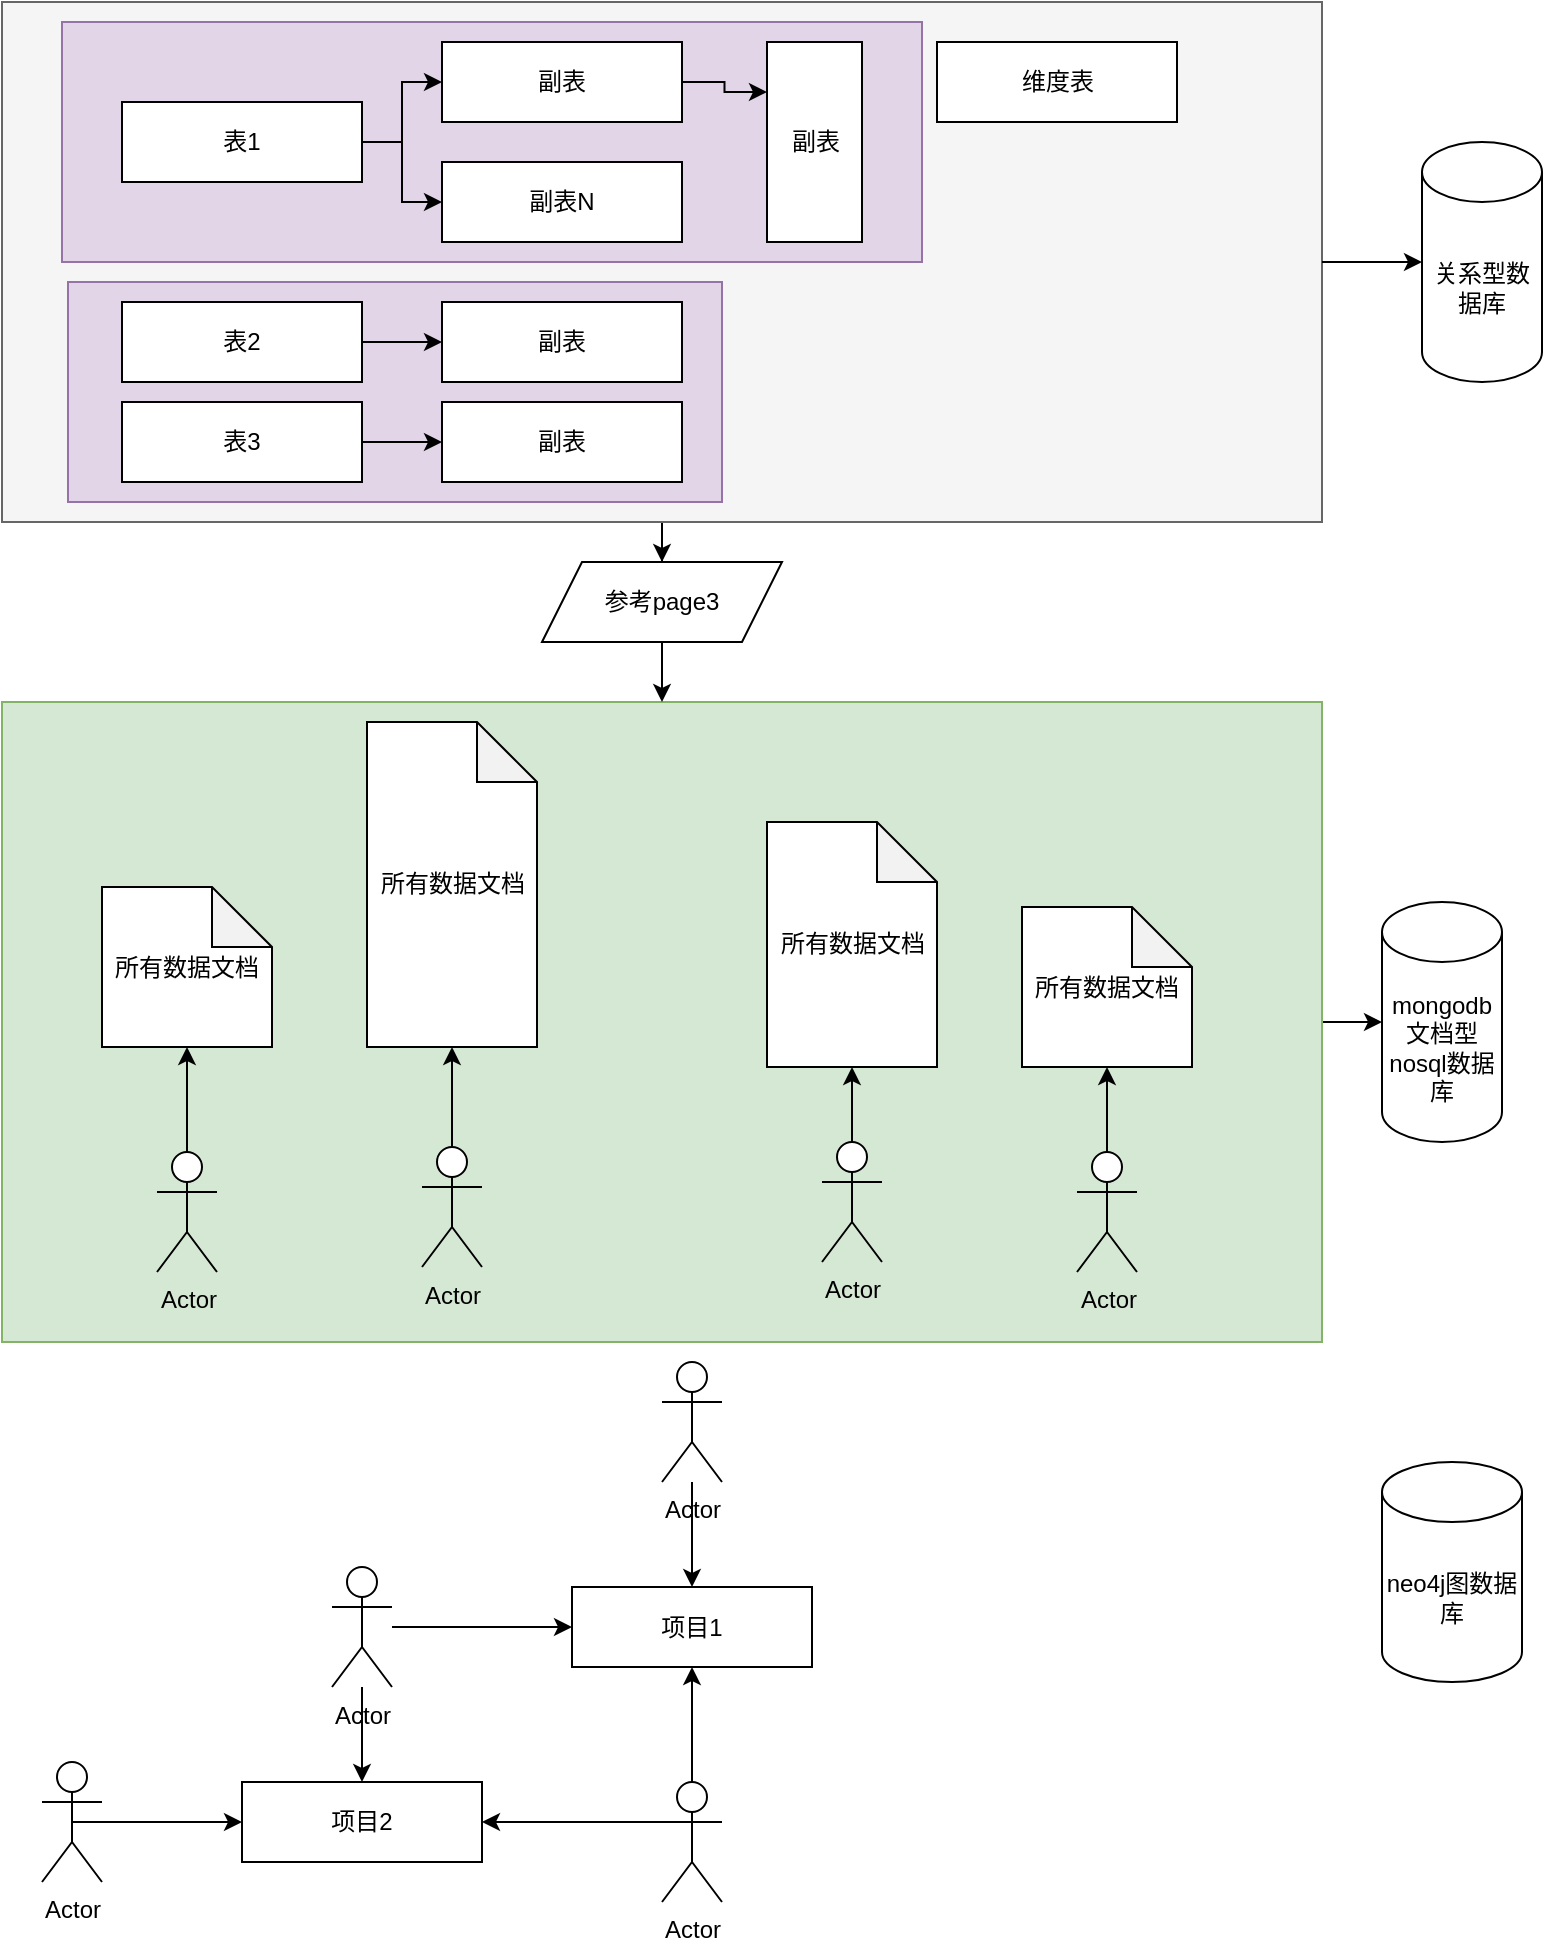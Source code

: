 <mxfile version="13.9.1" type="github" pages="6"><diagram id="NPU2vHB_9MgOInEG4pwj" name="Page-1"><mxGraphModel dx="1422" dy="794" grid="1" gridSize="10" guides="1" tooltips="1" connect="1" arrows="1" fold="1" page="1" pageScale="1" pageWidth="827" pageHeight="1169" math="0" shadow="0"><root><mxCell id="0"/><mxCell id="1" parent="0"/><mxCell id="Tf8j6212PkN7MsToNADK-2" style="edgeStyle=orthogonalEdgeStyle;rounded=0;orthogonalLoop=1;jettySize=auto;html=1;" parent="1" source="oPMnrP6W9b5oBgMDUf0t-1" target="Tf8j6212PkN7MsToNADK-1" edge="1"><mxGeometry relative="1" as="geometry"/></mxCell><mxCell id="oPMnrP6W9b5oBgMDUf0t-1" value="" style="rounded=0;whiteSpace=wrap;html=1;fillColor=#f5f5f5;strokeColor=#666666;fontColor=#333333;" parent="1" vertex="1"><mxGeometry x="40" y="30" width="660" height="260" as="geometry"/></mxCell><mxCell id="oPMnrP6W9b5oBgMDUf0t-20" value="" style="rounded=0;whiteSpace=wrap;html=1;fillColor=#e1d5e7;strokeColor=#9673a6;" parent="1" vertex="1"><mxGeometry x="70" y="40" width="430" height="120" as="geometry"/></mxCell><mxCell id="oPMnrP6W9b5oBgMDUf0t-19" value="" style="rounded=0;whiteSpace=wrap;html=1;fillColor=#e1d5e7;strokeColor=#9673a6;" parent="1" vertex="1"><mxGeometry x="73" y="170" width="327" height="110" as="geometry"/></mxCell><mxCell id="AKDfMl0KxNYboA_P04yT-27" style="edgeStyle=orthogonalEdgeStyle;rounded=0;orthogonalLoop=1;jettySize=auto;html=1;exitX=1;exitY=0.5;exitDx=0;exitDy=0;entryX=0;entryY=0.5;entryDx=0;entryDy=0;" parent="1" source="AKDfMl0KxNYboA_P04yT-25" edge="1"><mxGeometry relative="1" as="geometry"><mxPoint x="730" y="540" as="targetPoint"/></mxGeometry></mxCell><mxCell id="AKDfMl0KxNYboA_P04yT-25" value="" style="rounded=0;whiteSpace=wrap;html=1;fillColor=#d5e8d4;strokeColor=#82b366;" parent="1" vertex="1"><mxGeometry x="40" y="380" width="660" height="320" as="geometry"/></mxCell><mxCell id="AKDfMl0KxNYboA_P04yT-2" value="项目1" style="rounded=0;whiteSpace=wrap;html=1;" parent="1" vertex="1"><mxGeometry x="325" y="822.5" width="120" height="40" as="geometry"/></mxCell><mxCell id="AKDfMl0KxNYboA_P04yT-20" style="edgeStyle=orthogonalEdgeStyle;rounded=0;orthogonalLoop=1;jettySize=auto;html=1;exitX=0.5;exitY=0;exitDx=0;exitDy=0;exitPerimeter=0;entryX=0.5;entryY=1;entryDx=0;entryDy=0;entryPerimeter=0;" parent="1" source="AKDfMl0KxNYboA_P04yT-5" target="AKDfMl0KxNYboA_P04yT-19" edge="1"><mxGeometry relative="1" as="geometry"/></mxCell><mxCell id="AKDfMl0KxNYboA_P04yT-5" value="Actor" style="shape=umlActor;verticalLabelPosition=bottom;verticalAlign=top;html=1;outlineConnect=0;" parent="1" vertex="1"><mxGeometry x="250" y="602.5" width="30" height="60" as="geometry"/></mxCell><mxCell id="AKDfMl0KxNYboA_P04yT-22" style="edgeStyle=orthogonalEdgeStyle;rounded=0;orthogonalLoop=1;jettySize=auto;html=1;exitX=0.5;exitY=0;exitDx=0;exitDy=0;exitPerimeter=0;entryX=0.5;entryY=1;entryDx=0;entryDy=0;entryPerimeter=0;" parent="1" source="AKDfMl0KxNYboA_P04yT-6" target="AKDfMl0KxNYboA_P04yT-21" edge="1"><mxGeometry relative="1" as="geometry"/></mxCell><mxCell id="AKDfMl0KxNYboA_P04yT-6" value="Actor" style="shape=umlActor;verticalLabelPosition=bottom;verticalAlign=top;html=1;outlineConnect=0;" parent="1" vertex="1"><mxGeometry x="450" y="600" width="30" height="60" as="geometry"/></mxCell><mxCell id="AKDfMl0KxNYboA_P04yT-24" style="edgeStyle=orthogonalEdgeStyle;rounded=0;orthogonalLoop=1;jettySize=auto;html=1;exitX=0.5;exitY=0;exitDx=0;exitDy=0;exitPerimeter=0;entryX=0.5;entryY=1;entryDx=0;entryDy=0;entryPerimeter=0;" parent="1" source="AKDfMl0KxNYboA_P04yT-7" target="AKDfMl0KxNYboA_P04yT-23" edge="1"><mxGeometry relative="1" as="geometry"/></mxCell><mxCell id="AKDfMl0KxNYboA_P04yT-7" value="Actor" style="shape=umlActor;verticalLabelPosition=bottom;verticalAlign=top;html=1;outlineConnect=0;" parent="1" vertex="1"><mxGeometry x="577.5" y="605" width="30" height="60" as="geometry"/></mxCell><mxCell id="AKDfMl0KxNYboA_P04yT-18" style="edgeStyle=orthogonalEdgeStyle;rounded=0;orthogonalLoop=1;jettySize=auto;html=1;exitX=0.5;exitY=0;exitDx=0;exitDy=0;exitPerimeter=0;entryX=0.5;entryY=1;entryDx=0;entryDy=0;entryPerimeter=0;" parent="1" source="AKDfMl0KxNYboA_P04yT-14" target="AKDfMl0KxNYboA_P04yT-17" edge="1"><mxGeometry relative="1" as="geometry"/></mxCell><mxCell id="AKDfMl0KxNYboA_P04yT-14" value="Actor" style="shape=umlActor;verticalLabelPosition=bottom;verticalAlign=top;html=1;outlineConnect=0;" parent="1" vertex="1"><mxGeometry x="117.5" y="605" width="30" height="60" as="geometry"/></mxCell><mxCell id="AKDfMl0KxNYboA_P04yT-17" value="所有数据文档" style="shape=note;whiteSpace=wrap;html=1;backgroundOutline=1;darkOpacity=0.05;" parent="1" vertex="1"><mxGeometry x="90" y="472.5" width="85" height="80" as="geometry"/></mxCell><mxCell id="AKDfMl0KxNYboA_P04yT-19" value="所有数据文档" style="shape=note;whiteSpace=wrap;html=1;backgroundOutline=1;darkOpacity=0.05;" parent="1" vertex="1"><mxGeometry x="222.5" y="390" width="85" height="162.5" as="geometry"/></mxCell><mxCell id="AKDfMl0KxNYboA_P04yT-21" value="所有数据文档" style="shape=note;whiteSpace=wrap;html=1;backgroundOutline=1;darkOpacity=0.05;" parent="1" vertex="1"><mxGeometry x="422.5" y="440" width="85" height="122.5" as="geometry"/></mxCell><mxCell id="AKDfMl0KxNYboA_P04yT-23" value="所有数据文档" style="shape=note;whiteSpace=wrap;html=1;backgroundOutline=1;darkOpacity=0.05;" parent="1" vertex="1"><mxGeometry x="550" y="482.5" width="85" height="80" as="geometry"/></mxCell><mxCell id="AKDfMl0KxNYboA_P04yT-28" value="neo4j图数据库" style="shape=cylinder3;whiteSpace=wrap;html=1;boundedLbl=1;backgroundOutline=1;size=15;" parent="1" vertex="1"><mxGeometry x="730" y="760" width="70" height="110" as="geometry"/></mxCell><mxCell id="AKDfMl0KxNYboA_P04yT-29" value="&lt;span&gt;mongodb文档型nosql数据库&lt;/span&gt;" style="shape=cylinder3;whiteSpace=wrap;html=1;boundedLbl=1;backgroundOutline=1;size=15;" parent="1" vertex="1"><mxGeometry x="730" y="480" width="60" height="120" as="geometry"/></mxCell><mxCell id="AKDfMl0KxNYboA_P04yT-31" style="edgeStyle=orthogonalEdgeStyle;rounded=0;orthogonalLoop=1;jettySize=auto;html=1;" parent="1" source="AKDfMl0KxNYboA_P04yT-30" target="AKDfMl0KxNYboA_P04yT-2" edge="1"><mxGeometry relative="1" as="geometry"/></mxCell><mxCell id="AKDfMl0KxNYboA_P04yT-39" style="edgeStyle=orthogonalEdgeStyle;rounded=0;orthogonalLoop=1;jettySize=auto;html=1;" parent="1" source="AKDfMl0KxNYboA_P04yT-30" target="AKDfMl0KxNYboA_P04yT-35" edge="1"><mxGeometry relative="1" as="geometry"/></mxCell><mxCell id="AKDfMl0KxNYboA_P04yT-30" value="Actor" style="shape=umlActor;verticalLabelPosition=bottom;verticalAlign=top;html=1;outlineConnect=0;" parent="1" vertex="1"><mxGeometry x="205" y="812.5" width="30" height="60" as="geometry"/></mxCell><mxCell id="AKDfMl0KxNYboA_P04yT-34" style="edgeStyle=orthogonalEdgeStyle;rounded=0;orthogonalLoop=1;jettySize=auto;html=1;exitX=0.5;exitY=0;exitDx=0;exitDy=0;exitPerimeter=0;entryX=0.5;entryY=1;entryDx=0;entryDy=0;" parent="1" source="AKDfMl0KxNYboA_P04yT-33" target="AKDfMl0KxNYboA_P04yT-2" edge="1"><mxGeometry relative="1" as="geometry"/></mxCell><mxCell id="AKDfMl0KxNYboA_P04yT-36" style="edgeStyle=orthogonalEdgeStyle;rounded=0;orthogonalLoop=1;jettySize=auto;html=1;exitX=0;exitY=0.333;exitDx=0;exitDy=0;exitPerimeter=0;entryX=1;entryY=0.5;entryDx=0;entryDy=0;" parent="1" source="AKDfMl0KxNYboA_P04yT-33" target="AKDfMl0KxNYboA_P04yT-35" edge="1"><mxGeometry relative="1" as="geometry"/></mxCell><mxCell id="AKDfMl0KxNYboA_P04yT-33" value="Actor" style="shape=umlActor;verticalLabelPosition=bottom;verticalAlign=top;html=1;outlineConnect=0;" parent="1" vertex="1"><mxGeometry x="370" y="920" width="30" height="60" as="geometry"/></mxCell><mxCell id="AKDfMl0KxNYboA_P04yT-35" value="项目2" style="rounded=0;whiteSpace=wrap;html=1;" parent="1" vertex="1"><mxGeometry x="160" y="920" width="120" height="40" as="geometry"/></mxCell><mxCell id="AKDfMl0KxNYboA_P04yT-38" style="edgeStyle=orthogonalEdgeStyle;rounded=0;orthogonalLoop=1;jettySize=auto;html=1;exitX=0.5;exitY=0.5;exitDx=0;exitDy=0;exitPerimeter=0;" parent="1" source="AKDfMl0KxNYboA_P04yT-37" target="AKDfMl0KxNYboA_P04yT-35" edge="1"><mxGeometry relative="1" as="geometry"/></mxCell><mxCell id="AKDfMl0KxNYboA_P04yT-37" value="Actor" style="shape=umlActor;verticalLabelPosition=bottom;verticalAlign=top;html=1;outlineConnect=0;" parent="1" vertex="1"><mxGeometry x="60" y="910" width="30" height="60" as="geometry"/></mxCell><mxCell id="AKDfMl0KxNYboA_P04yT-42" style="edgeStyle=orthogonalEdgeStyle;rounded=0;orthogonalLoop=1;jettySize=auto;html=1;" parent="1" source="AKDfMl0KxNYboA_P04yT-41" target="AKDfMl0KxNYboA_P04yT-2" edge="1"><mxGeometry relative="1" as="geometry"/></mxCell><mxCell id="AKDfMl0KxNYboA_P04yT-41" value="Actor" style="shape=umlActor;verticalLabelPosition=bottom;verticalAlign=top;html=1;outlineConnect=0;" parent="1" vertex="1"><mxGeometry x="370" y="710" width="30" height="60" as="geometry"/></mxCell><mxCell id="oPMnrP6W9b5oBgMDUf0t-16" style="edgeStyle=orthogonalEdgeStyle;rounded=0;orthogonalLoop=1;jettySize=auto;html=1;exitX=1;exitY=0.5;exitDx=0;exitDy=0;" parent="1" source="oPMnrP6W9b5oBgMDUf0t-1" target="oPMnrP6W9b5oBgMDUf0t-15" edge="1"><mxGeometry relative="1" as="geometry"/></mxCell><mxCell id="oPMnrP6W9b5oBgMDUf0t-5" style="edgeStyle=orthogonalEdgeStyle;rounded=0;orthogonalLoop=1;jettySize=auto;html=1;exitX=1;exitY=0.5;exitDx=0;exitDy=0;" parent="1" source="oPMnrP6W9b5oBgMDUf0t-2" target="oPMnrP6W9b5oBgMDUf0t-3" edge="1"><mxGeometry relative="1" as="geometry"/></mxCell><mxCell id="oPMnrP6W9b5oBgMDUf0t-6" style="edgeStyle=orthogonalEdgeStyle;rounded=0;orthogonalLoop=1;jettySize=auto;html=1;exitX=1;exitY=0.5;exitDx=0;exitDy=0;" parent="1" source="oPMnrP6W9b5oBgMDUf0t-2" target="oPMnrP6W9b5oBgMDUf0t-4" edge="1"><mxGeometry relative="1" as="geometry"/></mxCell><mxCell id="oPMnrP6W9b5oBgMDUf0t-2" value="表1" style="rounded=0;whiteSpace=wrap;html=1;" parent="1" vertex="1"><mxGeometry x="100" y="80" width="120" height="40" as="geometry"/></mxCell><mxCell id="oPMnrP6W9b5oBgMDUf0t-13" style="edgeStyle=orthogonalEdgeStyle;rounded=0;orthogonalLoop=1;jettySize=auto;html=1;exitX=1;exitY=0.5;exitDx=0;exitDy=0;entryX=0;entryY=0.25;entryDx=0;entryDy=0;" parent="1" source="oPMnrP6W9b5oBgMDUf0t-3" target="oPMnrP6W9b5oBgMDUf0t-12" edge="1"><mxGeometry relative="1" as="geometry"/></mxCell><mxCell id="oPMnrP6W9b5oBgMDUf0t-3" value="副表" style="rounded=0;whiteSpace=wrap;html=1;" parent="1" vertex="1"><mxGeometry x="260" y="50" width="120" height="40" as="geometry"/></mxCell><mxCell id="oPMnrP6W9b5oBgMDUf0t-4" value="副表N" style="rounded=0;whiteSpace=wrap;html=1;" parent="1" vertex="1"><mxGeometry x="260" y="110" width="120" height="40" as="geometry"/></mxCell><mxCell id="oPMnrP6W9b5oBgMDUf0t-7" style="edgeStyle=orthogonalEdgeStyle;rounded=0;orthogonalLoop=1;jettySize=auto;html=1;exitX=1;exitY=0.5;exitDx=0;exitDy=0;" parent="1" source="oPMnrP6W9b5oBgMDUf0t-9" target="oPMnrP6W9b5oBgMDUf0t-10" edge="1"><mxGeometry relative="1" as="geometry"/></mxCell><mxCell id="oPMnrP6W9b5oBgMDUf0t-9" value="表2" style="rounded=0;whiteSpace=wrap;html=1;" parent="1" vertex="1"><mxGeometry x="100" y="180" width="120" height="40" as="geometry"/></mxCell><mxCell id="oPMnrP6W9b5oBgMDUf0t-10" value="副表" style="rounded=0;whiteSpace=wrap;html=1;" parent="1" vertex="1"><mxGeometry x="260" y="180" width="120" height="40" as="geometry"/></mxCell><mxCell id="oPMnrP6W9b5oBgMDUf0t-11" value="副表" style="rounded=0;whiteSpace=wrap;html=1;" parent="1" vertex="1"><mxGeometry x="260" y="230" width="120" height="40" as="geometry"/></mxCell><mxCell id="oPMnrP6W9b5oBgMDUf0t-12" value="副表" style="rounded=0;whiteSpace=wrap;html=1;" parent="1" vertex="1"><mxGeometry x="422.5" y="50" width="47.5" height="100" as="geometry"/></mxCell><mxCell id="oPMnrP6W9b5oBgMDUf0t-14" value="维度表" style="rounded=0;whiteSpace=wrap;html=1;" parent="1" vertex="1"><mxGeometry x="507.5" y="50" width="120" height="40" as="geometry"/></mxCell><mxCell id="oPMnrP6W9b5oBgMDUf0t-15" value="&lt;span&gt;关系型数据库&lt;/span&gt;" style="shape=cylinder3;whiteSpace=wrap;html=1;boundedLbl=1;backgroundOutline=1;size=15;" parent="1" vertex="1"><mxGeometry x="750" y="100" width="60" height="120" as="geometry"/></mxCell><mxCell id="oPMnrP6W9b5oBgMDUf0t-18" style="edgeStyle=orthogonalEdgeStyle;rounded=0;orthogonalLoop=1;jettySize=auto;html=1;exitX=1;exitY=0.5;exitDx=0;exitDy=0;" parent="1" source="oPMnrP6W9b5oBgMDUf0t-17" target="oPMnrP6W9b5oBgMDUf0t-11" edge="1"><mxGeometry relative="1" as="geometry"/></mxCell><mxCell id="oPMnrP6W9b5oBgMDUf0t-17" value="表3" style="rounded=0;whiteSpace=wrap;html=1;" parent="1" vertex="1"><mxGeometry x="100" y="230" width="120" height="40" as="geometry"/></mxCell><mxCell id="Tf8j6212PkN7MsToNADK-3" style="edgeStyle=orthogonalEdgeStyle;rounded=0;orthogonalLoop=1;jettySize=auto;html=1;entryX=0.5;entryY=0;entryDx=0;entryDy=0;" parent="1" source="Tf8j6212PkN7MsToNADK-1" target="AKDfMl0KxNYboA_P04yT-25" edge="1"><mxGeometry relative="1" as="geometry"/></mxCell><mxCell id="Tf8j6212PkN7MsToNADK-1" value="参考page3" style="shape=parallelogram;perimeter=parallelogramPerimeter;whiteSpace=wrap;html=1;fixedSize=1;" parent="1" vertex="1"><mxGeometry x="310" y="310" width="120" height="40" as="geometry"/></mxCell></root></mxGraphModel></diagram><diagram id="3JqxGcT2bP3A6DceB_m4" name="Page-2"><mxGraphModel dx="590" dy="784" grid="1" gridSize="10" guides="1" tooltips="1" connect="1" arrows="1" fold="1" page="1" pageScale="1" pageWidth="827" pageHeight="1169" math="0" shadow="0"><root><mxCell id="sEm9p-R6kC2id6EUF4ul-0"/><mxCell id="sEm9p-R6kC2id6EUF4ul-1" parent="sEm9p-R6kC2id6EUF4ul-0"/><mxCell id="sEm9p-R6kC2id6EUF4ul-11" value="" style="shape=note;whiteSpace=wrap;html=1;backgroundOutline=1;darkOpacity=0.05;" parent="sEm9p-R6kC2id6EUF4ul-1" vertex="1"><mxGeometry x="290" y="80" width="420" height="140" as="geometry"/></mxCell><mxCell id="sEm9p-R6kC2id6EUF4ul-5" style="edgeStyle=orthogonalEdgeStyle;rounded=0;orthogonalLoop=1;jettySize=auto;html=1;" parent="sEm9p-R6kC2id6EUF4ul-1" source="sEm9p-R6kC2id6EUF4ul-2" target="sEm9p-R6kC2id6EUF4ul-4" edge="1"><mxGeometry relative="1" as="geometry"/></mxCell><mxCell id="sEm9p-R6kC2id6EUF4ul-6" style="edgeStyle=orthogonalEdgeStyle;rounded=0;orthogonalLoop=1;jettySize=auto;html=1;exitX=0.5;exitY=0.5;exitDx=0;exitDy=0;exitPerimeter=0;" parent="sEm9p-R6kC2id6EUF4ul-1" source="sEm9p-R6kC2id6EUF4ul-2" target="sEm9p-R6kC2id6EUF4ul-3" edge="1"><mxGeometry relative="1" as="geometry"/></mxCell><mxCell id="sEm9p-R6kC2id6EUF4ul-2" value="Actor" style="shape=umlActor;verticalLabelPosition=bottom;verticalAlign=top;html=1;outlineConnect=0;" parent="sEm9p-R6kC2id6EUF4ul-1" vertex="1"><mxGeometry x="210" y="110" width="30" height="60" as="geometry"/></mxCell><mxCell id="sEm9p-R6kC2id6EUF4ul-8" style="edgeStyle=orthogonalEdgeStyle;rounded=0;orthogonalLoop=1;jettySize=auto;html=1;exitX=1;exitY=0.5;exitDx=0;exitDy=0;" parent="sEm9p-R6kC2id6EUF4ul-1" source="sEm9p-R6kC2id6EUF4ul-3" target="sEm9p-R6kC2id6EUF4ul-7" edge="1"><mxGeometry relative="1" as="geometry"/></mxCell><mxCell id="sEm9p-R6kC2id6EUF4ul-3" value="表信息：parent:-1" style="rounded=0;whiteSpace=wrap;html=1;" parent="sEm9p-R6kC2id6EUF4ul-1" vertex="1"><mxGeometry x="314" y="110" width="76" height="60" as="geometry"/></mxCell><mxCell id="sEm9p-R6kC2id6EUF4ul-4" value="身份属性" style="ellipse;whiteSpace=wrap;html=1;" parent="sEm9p-R6kC2id6EUF4ul-1" vertex="1"><mxGeometry x="50" y="110" width="90" height="60" as="geometry"/></mxCell><mxCell id="sEm9p-R6kC2id6EUF4ul-10" style="edgeStyle=orthogonalEdgeStyle;rounded=0;orthogonalLoop=1;jettySize=auto;html=1;entryX=0;entryY=0.5;entryDx=0;entryDy=0;" parent="sEm9p-R6kC2id6EUF4ul-1" source="sEm9p-R6kC2id6EUF4ul-7" target="sEm9p-R6kC2id6EUF4ul-9" edge="1"><mxGeometry relative="1" as="geometry"/></mxCell><mxCell id="sEm9p-R6kC2id6EUF4ul-13" style="edgeStyle=orthogonalEdgeStyle;rounded=0;orthogonalLoop=1;jettySize=auto;html=1;exitX=1;exitY=0.5;exitDx=0;exitDy=0;entryX=0;entryY=0.5;entryDx=0;entryDy=0;" parent="sEm9p-R6kC2id6EUF4ul-1" source="sEm9p-R6kC2id6EUF4ul-7" target="sEm9p-R6kC2id6EUF4ul-12" edge="1"><mxGeometry relative="1" as="geometry"/></mxCell><mxCell id="sEm9p-R6kC2id6EUF4ul-7" value="记录" style="rounded=0;whiteSpace=wrap;html=1;" parent="sEm9p-R6kC2id6EUF4ul-1" vertex="1"><mxGeometry x="450" y="110" width="70" height="60" as="geometry"/></mxCell><mxCell id="sEm9p-R6kC2id6EUF4ul-9" value="字段" style="rounded=0;whiteSpace=wrap;html=1;" parent="sEm9p-R6kC2id6EUF4ul-1" vertex="1"><mxGeometry x="570" y="160" width="80" height="40" as="geometry"/></mxCell><mxCell id="sEm9p-R6kC2id6EUF4ul-12" value="数目:[]" style="rounded=0;whiteSpace=wrap;html=1;" parent="sEm9p-R6kC2id6EUF4ul-1" vertex="1"><mxGeometry x="570" y="90" width="80" height="40" as="geometry"/></mxCell><mxCell id="sEm9p-R6kC2id6EUF4ul-14" style="edgeStyle=orthogonalEdgeStyle;rounded=0;orthogonalLoop=1;jettySize=auto;html=1;exitX=0.5;exitY=1;exitDx=0;exitDy=0;entryX=1;entryY=0.75;entryDx=0;entryDy=0;" parent="sEm9p-R6kC2id6EUF4ul-1" source="sEm9p-R6kC2id6EUF4ul-3" target="sEm9p-R6kC2id6EUF4ul-3" edge="1"><mxGeometry relative="1" as="geometry"/></mxCell><mxCell id="sEm9p-R6kC2id6EUF4ul-15" value="子表" style="edgeLabel;html=1;align=center;verticalAlign=middle;resizable=0;points=[];" parent="sEm9p-R6kC2id6EUF4ul-14" vertex="1" connectable="0"><mxGeometry x="-0.007" relative="1" as="geometry"><mxPoint as="offset"/></mxGeometry></mxCell><mxCell id="UF5t-3diVExdKPFhKRU6-0" value="主表1" style="rounded=0;whiteSpace=wrap;html=1;" parent="sEm9p-R6kC2id6EUF4ul-1" vertex="1"><mxGeometry x="110" y="300" width="120" height="40" as="geometry"/></mxCell><mxCell id="UF5t-3diVExdKPFhKRU6-1" value="主表1" style="rounded=0;whiteSpace=wrap;html=1;" parent="sEm9p-R6kC2id6EUF4ul-1" vertex="1"><mxGeometry x="292" y="300" width="120" height="40" as="geometry"/></mxCell></root></mxGraphModel></diagram><diagram id="oYlYeE7jwGaoyuvaMEev" name="Page-4"><mxGraphModel dx="590" dy="784" grid="1" gridSize="10" guides="1" tooltips="1" connect="1" arrows="1" fold="1" page="1" pageScale="1" pageWidth="827" pageHeight="1169" math="0" shadow="0"><root><mxCell id="HiyEah95GNFgz9mAECQU-0"/><mxCell id="HiyEah95GNFgz9mAECQU-1" parent="HiyEah95GNFgz9mAECQU-0"/><mxCell id="HiyEah95GNFgz9mAECQU-2" style="edgeStyle=orthogonalEdgeStyle;rounded=0;orthogonalLoop=1;jettySize=auto;html=1;exitX=1;exitY=0.5;exitDx=0;exitDy=0;" parent="HiyEah95GNFgz9mAECQU-1" source="HiyEah95GNFgz9mAECQU-4" target="HiyEah95GNFgz9mAECQU-6" edge="1"><mxGeometry relative="1" as="geometry"/></mxCell><mxCell id="HiyEah95GNFgz9mAECQU-3" style="edgeStyle=orthogonalEdgeStyle;rounded=0;orthogonalLoop=1;jettySize=auto;html=1;exitX=1;exitY=0.5;exitDx=0;exitDy=0;" parent="HiyEah95GNFgz9mAECQU-1" source="HiyEah95GNFgz9mAECQU-4" target="HiyEah95GNFgz9mAECQU-7" edge="1"><mxGeometry relative="1" as="geometry"/></mxCell><mxCell id="HiyEah95GNFgz9mAECQU-4" value="表1" style="rounded=0;whiteSpace=wrap;html=1;" parent="HiyEah95GNFgz9mAECQU-1" vertex="1"><mxGeometry x="100" y="80" width="120" height="40" as="geometry"/></mxCell><mxCell id="HiyEah95GNFgz9mAECQU-5" style="edgeStyle=orthogonalEdgeStyle;rounded=0;orthogonalLoop=1;jettySize=auto;html=1;exitX=1;exitY=0.5;exitDx=0;exitDy=0;entryX=0;entryY=0.5;entryDx=0;entryDy=0;" parent="HiyEah95GNFgz9mAECQU-1" source="HiyEah95GNFgz9mAECQU-6" target="HiyEah95GNFgz9mAECQU-8" edge="1"><mxGeometry relative="1" as="geometry"/></mxCell><mxCell id="HiyEah95GNFgz9mAECQU-6" value="副表" style="rounded=0;whiteSpace=wrap;html=1;" parent="HiyEah95GNFgz9mAECQU-1" vertex="1"><mxGeometry x="260" y="50" width="120" height="40" as="geometry"/></mxCell><mxCell id="HiyEah95GNFgz9mAECQU-7" value="副表N" style="rounded=0;whiteSpace=wrap;html=1;" parent="HiyEah95GNFgz9mAECQU-1" vertex="1"><mxGeometry x="260" y="110" width="120" height="40" as="geometry"/></mxCell><mxCell id="HiyEah95GNFgz9mAECQU-8" value="副表" style="rounded=0;whiteSpace=wrap;html=1;" parent="HiyEah95GNFgz9mAECQU-1" vertex="1"><mxGeometry x="422.5" y="50" width="87.5" height="40" as="geometry"/></mxCell></root></mxGraphModel></diagram><diagram id="MbI7gViSZvKQsGCnVWP0" name="Page-3"><mxGraphModel dx="590" dy="784" grid="1" gridSize="10" guides="1" tooltips="1" connect="1" arrows="1" fold="1" page="1" pageScale="1" pageWidth="827" pageHeight="1169" math="0" shadow="0"><root><mxCell id="EIcGK4AL5zNrbdCAfnkp-0"/><mxCell id="EIcGK4AL5zNrbdCAfnkp-1" parent="EIcGK4AL5zNrbdCAfnkp-0"/><mxCell id="EIcGK4AL5zNrbdCAfnkp-2" value="Actor" style="shape=umlActor;verticalLabelPosition=bottom;verticalAlign=top;html=1;outlineConnect=0;" parent="EIcGK4AL5zNrbdCAfnkp-1" vertex="1"><mxGeometry x="240" y="450" width="30" height="60" as="geometry"/></mxCell><mxCell id="EIcGK4AL5zNrbdCAfnkp-3" value="Actor" style="shape=umlActor;verticalLabelPosition=bottom;verticalAlign=top;html=1;outlineConnect=0;" parent="EIcGK4AL5zNrbdCAfnkp-1" vertex="1"><mxGeometry x="330" y="450" width="30" height="60" as="geometry"/></mxCell><mxCell id="EIcGK4AL5zNrbdCAfnkp-4" value="" style="rounded=0;whiteSpace=wrap;html=1;" parent="EIcGK4AL5zNrbdCAfnkp-1" vertex="1"><mxGeometry x="120" y="40" width="600" height="210" as="geometry"/></mxCell><mxCell id="EIcGK4AL5zNrbdCAfnkp-5" value="指标1" style="rounded=0;whiteSpace=wrap;html=1;" parent="EIcGK4AL5zNrbdCAfnkp-1" vertex="1"><mxGeometry x="190" y="115" width="80" height="35" as="geometry"/></mxCell></root></mxGraphModel></diagram><diagram id="a9xWCEwnpVEeIXBJkN2v" name="Page-5"><mxGraphModel dx="1185" dy="662" grid="1" gridSize="10" guides="1" tooltips="1" connect="1" arrows="1" fold="1" page="1" pageScale="1" pageWidth="827" pageHeight="1169" math="0" shadow="0"><root><mxCell id="_sOQdATYZZMaT-qopSS8-0"/><mxCell id="_sOQdATYZZMaT-qopSS8-1" parent="_sOQdATYZZMaT-qopSS8-0"/><mxCell id="RmF8rrvMvzuQaB33yWGe-4" value="" style="rounded=0;whiteSpace=wrap;html=1;fillColor=#ffe6cc;strokeColor=#d79b00;" vertex="1" parent="_sOQdATYZZMaT-qopSS8-1"><mxGeometry x="990" y="770" width="530" height="300" as="geometry"/></mxCell><mxCell id="VveefS2Lsn5nwEsutOwT-69" value="" style="rounded=0;whiteSpace=wrap;html=1;fillColor=#b0e3e6;strokeColor=#0e8088;" vertex="1" parent="_sOQdATYZZMaT-qopSS8-1"><mxGeometry x="40" y="770" width="940" height="320" as="geometry"/></mxCell><mxCell id="VveefS2Lsn5nwEsutOwT-68" value="" style="rounded=0;whiteSpace=wrap;html=1;fillColor=#d5e8d4;strokeColor=#82b366;" vertex="1" parent="_sOQdATYZZMaT-qopSS8-1"><mxGeometry x="50" y="95" width="480" height="635" as="geometry"/></mxCell><mxCell id="VveefS2Lsn5nwEsutOwT-67" value="" style="rounded=0;whiteSpace=wrap;html=1;fillColor=#e1d5e7;strokeColor=#9673a6;" vertex="1" parent="_sOQdATYZZMaT-qopSS8-1"><mxGeometry x="540" y="95" width="980" height="640" as="geometry"/></mxCell><mxCell id="VveefS2Lsn5nwEsutOwT-2" style="edgeStyle=orthogonalEdgeStyle;rounded=0;orthogonalLoop=1;jettySize=auto;html=1;exitX=1;exitY=0.5;exitDx=0;exitDy=0;entryX=0;entryY=0.5;entryDx=0;entryDy=0;" edge="1" parent="_sOQdATYZZMaT-qopSS8-1" source="VveefS2Lsn5nwEsutOwT-0" target="VveefS2Lsn5nwEsutOwT-1"><mxGeometry relative="1" as="geometry"/></mxCell><mxCell id="VveefS2Lsn5nwEsutOwT-0" value="1台：gateway网关&lt;br&gt;172.16.10.240&lt;br&gt;cpu:8&amp;nbsp;&lt;span&gt;内存&lt;/span&gt;&lt;span lang=&quot;EN-US&quot;&gt;8G&amp;nbsp; &lt;/span&gt;&lt;span&gt;磁盘：&lt;/span&gt;&lt;span lang=&quot;EN-US&quot;&gt;0.1T&lt;/span&gt;" style="rounded=0;whiteSpace=wrap;html=1;" vertex="1" parent="_sOQdATYZZMaT-qopSS8-1"><mxGeometry x="80" y="290" width="150" height="70" as="geometry"/></mxCell><mxCell id="VveefS2Lsn5nwEsutOwT-64" style="edgeStyle=orthogonalEdgeStyle;rounded=0;orthogonalLoop=1;jettySize=auto;html=1;exitX=1;exitY=0.5;exitDx=0;exitDy=0;" edge="1" parent="_sOQdATYZZMaT-qopSS8-1" source="VveefS2Lsn5nwEsutOwT-1" target="VveefS2Lsn5nwEsutOwT-63"><mxGeometry relative="1" as="geometry"/></mxCell><mxCell id="VveefS2Lsn5nwEsutOwT-1" value="&amp;nbsp;科研平台&lt;br&gt;172.16.10.197&lt;br&gt;&lt;span&gt;&lt;br&gt;Cpu&lt;/span&gt;&lt;span lang=&quot;EN-US&quot;&gt;:8&amp;nbsp;&lt;/span&gt;内存&lt;span lang=&quot;EN-US&quot;&gt;:32G&lt;span&gt;磁盘：&lt;/span&gt;&lt;span lang=&quot;EN-US&quot;&gt;0.1t&lt;/span&gt;&lt;br&gt;&lt;/span&gt;" style="rounded=0;whiteSpace=wrap;html=1;" vertex="1" parent="_sOQdATYZZMaT-qopSS8-1"><mxGeometry x="290" y="290" width="150" height="70" as="geometry"/></mxCell><mxCell id="VveefS2Lsn5nwEsutOwT-54" style="edgeStyle=orthogonalEdgeStyle;rounded=0;orthogonalLoop=1;jettySize=auto;html=1;exitX=0.5;exitY=1;exitDx=0;exitDy=0;" edge="1" parent="_sOQdATYZZMaT-qopSS8-1" source="VveefS2Lsn5nwEsutOwT-3" target="VveefS2Lsn5nwEsutOwT-50"><mxGeometry relative="1" as="geometry"/></mxCell><mxCell id="VveefS2Lsn5nwEsutOwT-3" value="&lt;p class=&quot;MsoNormal&quot; align=&quot;center&quot;&gt;&lt;/p&gt;dataX-win2012&lt;br&gt;172.16.10.215&lt;br&gt;cpu :8&lt;span style=&quot;font-size: 10.5pt&quot;&gt;内存&lt;/span&gt;&lt;span lang=&quot;EN-US&quot; style=&quot;font-size: 10.5pt ; font-family: &amp;#34;calibri&amp;#34; , &amp;#34;sans-serif&amp;#34;&quot;&gt;:16G&amp;nbsp;&lt;/span&gt;&lt;span style=&quot;font-size: 10.5pt&quot;&gt;磁盘&lt;/span&gt;&lt;span lang=&quot;EN-US&quot; style=&quot;font-size: 10.5pt ; font-family: &amp;#34;calibri&amp;#34; , &amp;#34;sans-serif&amp;#34;&quot;&gt;:0.2T&lt;/span&gt;" style="rounded=0;whiteSpace=wrap;html=1;" vertex="1" parent="_sOQdATYZZMaT-qopSS8-1"><mxGeometry x="610" y="160" width="160" height="70" as="geometry"/></mxCell><mxCell id="VveefS2Lsn5nwEsutOwT-4" value="" style="rounded=0;whiteSpace=wrap;html=1;" vertex="1" parent="_sOQdATYZZMaT-qopSS8-1"><mxGeometry x="170" y="780" width="170" height="150" as="geometry"/></mxCell><mxCell id="VveefS2Lsn5nwEsutOwT-7" value="&lt;span&gt;R2:172.16.10.212&lt;/span&gt;" style="rounded=0;whiteSpace=wrap;html=1;" vertex="1" parent="_sOQdATYZZMaT-qopSS8-1"><mxGeometry x="680" y="500" width="110" height="30" as="geometry"/></mxCell><mxCell id="VveefS2Lsn5nwEsutOwT-8" value="&lt;span&gt;R4:172.16.10.214&lt;/span&gt;" style="rounded=0;whiteSpace=wrap;html=1;" vertex="1" parent="_sOQdATYZZMaT-qopSS8-1"><mxGeometry x="680" y="550" width="110" height="30" as="geometry"/></mxCell><mxCell id="VveefS2Lsn5nwEsutOwT-9" value="4台：疫情网站R实时计算*4&lt;br&gt;&lt;span&gt;Centos&lt;/span&gt;&lt;span&gt;&amp;nbsp;&amp;nbsp;&lt;/span&gt;&lt;span&gt;cpu:8&amp;nbsp;&lt;/span&gt;&lt;span&gt;内存&lt;/span&gt;&lt;span lang=&quot;EN-US&quot;&gt;:32G&amp;nbsp;&lt;/span&gt;&lt;span&gt;磁盘&lt;/span&gt;&lt;span lang=&quot;EN-US&quot;&gt;:0.1t&lt;br&gt;&lt;/span&gt;&lt;span&gt;共计：32核128G 0.4T&lt;br&gt;&lt;/span&gt;" style="rounded=0;whiteSpace=wrap;html=1;fillColor=#fff2cc;strokeColor=#d6b656;" vertex="1" parent="_sOQdATYZZMaT-qopSS8-1"><mxGeometry x="180" y="790" width="150" height="60" as="geometry"/></mxCell><mxCell id="VveefS2Lsn5nwEsutOwT-10" value="" style="rounded=0;whiteSpace=wrap;html=1;fillColor=#f8cecc;strokeColor=#b85450;" vertex="1" parent="_sOQdATYZZMaT-qopSS8-1"><mxGeometry x="575" y="390" width="230" height="280" as="geometry"/></mxCell><mxCell id="VveefS2Lsn5nwEsutOwT-11" value="Master: 16核 7T *2&lt;br&gt;172.16.10.101-102" style="rounded=0;whiteSpace=wrap;html=1;" vertex="1" parent="_sOQdATYZZMaT-qopSS8-1"><mxGeometry x="585" y="490" width="200" height="40" as="geometry"/></mxCell><mxCell id="VveefS2Lsn5nwEsutOwT-15" value="Seg ：&amp;nbsp; 2T&amp;nbsp; 16核心&lt;br&gt;172.16.10.103&lt;br&gt;172.16.10.104&lt;br&gt;172.16.10.105" style="rounded=0;whiteSpace=wrap;html=1;" vertex="1" parent="_sOQdATYZZMaT-qopSS8-1"><mxGeometry x="585" y="540" width="200" height="70" as="geometry"/></mxCell><mxCell id="VveefS2Lsn5nwEsutOwT-19" value="R1:172.16.10.210&lt;br&gt;R2:172.16.10.211&lt;br&gt;R3:172.16.10.212&lt;br&gt;R4:172.16.10.214" style="rounded=0;whiteSpace=wrap;html=1;" vertex="1" parent="_sOQdATYZZMaT-qopSS8-1"><mxGeometry x="185" y="855.83" width="140" height="65" as="geometry"/></mxCell><mxCell id="VveefS2Lsn5nwEsutOwT-23" value="&lt;p class=&quot;MsoNormal&quot; style=&quot;font-size: 11px&quot;&gt;&lt;span lang=&quot;EN-US&quot; style=&quot;font-size: 11px&quot;&gt;&lt;font style=&quot;font-size: 11px&quot;&gt;6台：Greenplum-CentOS74&amp;nbsp;&amp;nbsp;&lt;/font&gt;&lt;/span&gt;&lt;/p&gt;&lt;p class=&quot;MsoNormal&quot; style=&quot;font-size: 11px&quot;&gt;&lt;font&gt;内存&lt;span lang=&quot;EN-US&quot;&gt;:384G&amp;nbsp;&lt;/span&gt;&lt;/font&gt;&lt;span&gt;硬盘： 22T&amp;nbsp;&amp;nbsp;&lt;/span&gt;&lt;span&gt;CPU: 88核&lt;/span&gt;&lt;/p&gt;" style="rounded=0;whiteSpace=wrap;html=1;fillColor=#fff2cc;strokeColor=#d6b656;" vertex="1" parent="_sOQdATYZZMaT-qopSS8-1"><mxGeometry x="585" y="410" width="205" height="60" as="geometry"/></mxCell><mxCell id="VveefS2Lsn5nwEsutOwT-24" value="ETL： 硬盘：2T 8核心&lt;br&gt;172.16.10.231&amp;nbsp;" style="rounded=0;whiteSpace=wrap;html=1;" vertex="1" parent="_sOQdATYZZMaT-qopSS8-1"><mxGeometry x="585" y="620" width="202.5" height="40" as="geometry"/></mxCell><mxCell id="VveefS2Lsn5nwEsutOwT-27" style="edgeStyle=orthogonalEdgeStyle;rounded=0;orthogonalLoop=1;jettySize=auto;html=1;exitX=0.5;exitY=1;exitDx=0;exitDy=0;" edge="1" parent="_sOQdATYZZMaT-qopSS8-1" source="VveefS2Lsn5nwEsutOwT-26" target="VveefS2Lsn5nwEsutOwT-1"><mxGeometry relative="1" as="geometry"/></mxCell><mxCell id="VveefS2Lsn5nwEsutOwT-26" value="1台：sso单点登录&lt;br&gt;172.16.10.106&lt;br&gt;cpu:8&amp;nbsp;&lt;span&gt;内存&lt;/span&gt;&lt;span lang=&quot;EN-US&quot;&gt;8G&amp;nbsp; &lt;/span&gt;&lt;span&gt;磁盘：&lt;/span&gt;&lt;span lang=&quot;EN-US&quot;&gt;0.1T&lt;/span&gt;" style="rounded=0;whiteSpace=wrap;html=1;" vertex="1" parent="_sOQdATYZZMaT-qopSS8-1"><mxGeometry x="280" y="160" width="170" height="70" as="geometry"/></mxCell><mxCell id="VveefS2Lsn5nwEsutOwT-29" value="&lt;p class=&quot;MsoNormal&quot;&gt;&lt;span lang=&quot;EN-US&quot;&gt;File-CentOS74&amp;nbsp;&lt;/span&gt;&lt;/p&gt;&lt;p class=&quot;MsoNormal&quot;&gt;&lt;span lang=&quot;EN-US&quot;&gt;172.16.10.201&amp;nbsp;&lt;/span&gt;&lt;/p&gt;&lt;p class=&quot;MsoNormal&quot;&gt;&lt;span lang=&quot;EN-US&quot;&gt;cpu:8&amp;nbsp;&lt;/span&gt;&lt;span&gt;内存&lt;/span&gt;&lt;span lang=&quot;EN-US&quot;&gt;:8G&amp;nbsp; &lt;/span&gt;&lt;span&gt;磁盘&lt;/span&gt;&lt;span lang=&quot;EN-US&quot;&gt;:0.1T&lt;/span&gt;&lt;/p&gt;" style="rounded=0;whiteSpace=wrap;html=1;" vertex="1" parent="_sOQdATYZZMaT-qopSS8-1"><mxGeometry x="990" y="290" width="150" height="70" as="geometry"/></mxCell><mxCell id="VveefS2Lsn5nwEsutOwT-31" value="&lt;p class=&quot;MsoNormal&quot; align=&quot;center&quot;&gt;&lt;span lang=&quot;EN-US&quot;&gt;235：RStudioServer&amp;nbsp;&amp;nbsp;&lt;/span&gt;&lt;/p&gt;&lt;p class=&quot;MsoNormal&quot; align=&quot;center&quot;&gt;&lt;span lang=&quot;EN-US&quot;&gt;cpu:8&amp;nbsp;&lt;/span&gt;&lt;span&gt;内存&lt;/span&gt;&lt;span lang=&quot;EN-US&quot;&gt;:64G&amp;nbsp;&lt;/span&gt;&lt;span&gt;磁盘&lt;/span&gt;&lt;span lang=&quot;EN-US&quot;&gt;:4.1T&lt;/span&gt;&lt;/p&gt;" style="rounded=0;whiteSpace=wrap;html=1;fillColor=#dae8fc;strokeColor=#6c8ebf;" vertex="1" parent="_sOQdATYZZMaT-qopSS8-1"><mxGeometry x="560.25" y="823.17" width="181.25" height="50" as="geometry"/></mxCell><mxCell id="RmF8rrvMvzuQaB33yWGe-5" style="edgeStyle=orthogonalEdgeStyle;rounded=0;orthogonalLoop=1;jettySize=auto;html=1;exitX=1;exitY=0.5;exitDx=0;exitDy=0;entryX=0;entryY=0.5;entryDx=0;entryDy=0;" edge="1" parent="_sOQdATYZZMaT-qopSS8-1" source="VveefS2Lsn5nwEsutOwT-32" target="uSNJX9DwxcgCSr0mQPIk-10"><mxGeometry relative="1" as="geometry"/></mxCell><mxCell id="VveefS2Lsn5nwEsutOwT-32" value="&lt;p class=&quot;MsoNormal&quot; align=&quot;center&quot;&gt;&lt;span lang=&quot;EN-US&quot;&gt;239：RStudioServer&amp;nbsp;&amp;nbsp;&lt;/span&gt;&lt;/p&gt;&lt;p class=&quot;MsoNormal&quot; align=&quot;center&quot;&gt;&lt;span lang=&quot;EN-US&quot;&gt;cpu:8&amp;nbsp;&lt;/span&gt;&lt;span&gt;内存&lt;/span&gt;&lt;span lang=&quot;EN-US&quot;&gt;:64G&amp;nbsp;&lt;/span&gt;&lt;span&gt;磁盘&lt;/span&gt;&lt;span lang=&quot;EN-US&quot;&gt;:4.1T&lt;/span&gt;&lt;/p&gt;" style="rounded=0;whiteSpace=wrap;html=1;fillColor=#dae8fc;strokeColor=#6c8ebf;" vertex="1" parent="_sOQdATYZZMaT-qopSS8-1"><mxGeometry x="559" y="879.17" width="182.5" height="50" as="geometry"/></mxCell><mxCell id="VveefS2Lsn5nwEsutOwT-33" value="&lt;p class=&quot;MsoNormal&quot;&gt;&lt;span lang=&quot;EN-US&quot;&gt;172.16.10.60:HPC-MGMT&amp;nbsp;&lt;br&gt;cpu :50&amp;nbsp;&amp;nbsp;&lt;/span&gt;&lt;span&gt;内存&lt;/span&gt;&lt;span lang=&quot;EN-US&quot;&gt;:64G&amp;nbsp;&lt;/span&gt;&lt;span&gt;磁盘&lt;/span&gt;&lt;span lang=&quot;EN-US&quot;&gt;:205.247T&lt;/span&gt;&lt;/p&gt;" style="rounded=0;whiteSpace=wrap;html=1;fillColor=#dae8fc;strokeColor=#6c8ebf;" vertex="1" parent="_sOQdATYZZMaT-qopSS8-1"><mxGeometry x="559.63" y="939.17" width="182.5" height="50" as="geometry"/></mxCell><mxCell id="VveefS2Lsn5nwEsutOwT-46" value="" style="rounded=0;whiteSpace=wrap;html=1;" vertex="1" parent="_sOQdATYZZMaT-qopSS8-1"><mxGeometry x="828.5" y="390" width="190" height="190" as="geometry"/></mxCell><mxCell id="VveefS2Lsn5nwEsutOwT-47" value="5台：hadoop*5&lt;br&gt;&lt;span&gt;Centos&lt;/span&gt;&lt;span&gt;&amp;nbsp;&amp;nbsp;&lt;/span&gt;&lt;span&gt;cpu:40&amp;nbsp;&lt;/span&gt;&lt;span&gt;内存&lt;/span&gt;&lt;span lang=&quot;EN-US&quot;&gt;:208G&amp;nbsp;&lt;/span&gt;&lt;span&gt;磁盘&lt;/span&gt;&lt;span lang=&quot;EN-US&quot;&gt;:36T&lt;/span&gt;&lt;span&gt;&lt;br&gt;&lt;/span&gt;" style="rounded=0;whiteSpace=wrap;html=1;fillColor=#fff2cc;strokeColor=#d6b656;" vertex="1" parent="_sOQdATYZZMaT-qopSS8-1"><mxGeometry x="838.5" y="400" width="170" height="60" as="geometry"/></mxCell><mxCell id="VveefS2Lsn5nwEsutOwT-48" value="NODE1:172.16.10.141(64G)&lt;br&gt;NODE2:172.16.10.142(32G)&lt;br&gt;NODE3:172.16.10.143(48G)&lt;br&gt;NODE4:172.16.10.144(32G)&lt;br&gt;NODE4:172.16.10.145(32G)" style="rounded=0;whiteSpace=wrap;html=1;" vertex="1" parent="_sOQdATYZZMaT-qopSS8-1"><mxGeometry x="838.5" y="470" width="170" height="100" as="geometry"/></mxCell><mxCell id="VveefS2Lsn5nwEsutOwT-53" style="edgeStyle=orthogonalEdgeStyle;rounded=0;orthogonalLoop=1;jettySize=auto;html=1;exitX=1;exitY=0.5;exitDx=0;exitDy=0;exitPerimeter=0;entryX=0.5;entryY=0;entryDx=0;entryDy=0;" edge="1" parent="_sOQdATYZZMaT-qopSS8-1" source="VveefS2Lsn5nwEsutOwT-50" target="VveefS2Lsn5nwEsutOwT-46"><mxGeometry relative="1" as="geometry"/></mxCell><mxCell id="VveefS2Lsn5nwEsutOwT-61" style="edgeStyle=orthogonalEdgeStyle;rounded=0;orthogonalLoop=1;jettySize=auto;html=1;exitX=1;exitY=0.5;exitDx=0;exitDy=0;exitPerimeter=0;" edge="1" parent="_sOQdATYZZMaT-qopSS8-1" source="VveefS2Lsn5nwEsutOwT-50" target="VveefS2Lsn5nwEsutOwT-29"><mxGeometry relative="1" as="geometry"/></mxCell><mxCell id="VveefS2Lsn5nwEsutOwT-62" style="edgeStyle=orthogonalEdgeStyle;rounded=0;orthogonalLoop=1;jettySize=auto;html=1;exitX=1;exitY=0.5;exitDx=0;exitDy=0;exitPerimeter=0;entryX=0;entryY=0.5;entryDx=0;entryDy=0;" edge="1" parent="_sOQdATYZZMaT-qopSS8-1" source="VveefS2Lsn5nwEsutOwT-50" target="VveefS2Lsn5nwEsutOwT-60"><mxGeometry relative="1" as="geometry"/></mxCell><mxCell id="VveefS2Lsn5nwEsutOwT-66" style="edgeStyle=orthogonalEdgeStyle;rounded=0;orthogonalLoop=1;jettySize=auto;html=1;exitX=0.5;exitY=1;exitDx=0;exitDy=0;exitPerimeter=0;" edge="1" parent="_sOQdATYZZMaT-qopSS8-1" source="VveefS2Lsn5nwEsutOwT-50" target="VveefS2Lsn5nwEsutOwT-10"><mxGeometry relative="1" as="geometry"/></mxCell><mxCell id="VveefS2Lsn5nwEsutOwT-50" value="数据湖" style="shape=cylinder3;whiteSpace=wrap;html=1;boundedLbl=1;backgroundOutline=1;size=15;" vertex="1" parent="_sOQdATYZZMaT-qopSS8-1"><mxGeometry x="660" y="285" width="60" height="80" as="geometry"/></mxCell><mxCell id="VveefS2Lsn5nwEsutOwT-55" value="" style="rounded=0;whiteSpace=wrap;html=1;" vertex="1" parent="_sOQdATYZZMaT-qopSS8-1"><mxGeometry x="170" y="939.17" width="170" height="140" as="geometry"/></mxCell><mxCell id="VveefS2Lsn5nwEsutOwT-56" value="3台：Jupyter&lt;br&gt;&lt;span&gt;Centos&lt;/span&gt;&lt;span&gt;&amp;nbsp;&amp;nbsp;&lt;/span&gt;&lt;span&gt;cpu:4&amp;nbsp;&lt;/span&gt;&lt;span lang=&quot;EN-US&quot;&gt;&amp;nbsp;&lt;/span&gt;&lt;span&gt;磁盘&lt;/span&gt;&lt;span lang=&quot;EN-US&quot;&gt;:0.1t&lt;br&gt;&lt;/span&gt;&lt;span&gt;共计：12核64G 0.8T&lt;br&gt;&lt;/span&gt;" style="rounded=0;whiteSpace=wrap;html=1;fillColor=#fff2cc;strokeColor=#d6b656;" vertex="1" parent="_sOQdATYZZMaT-qopSS8-1"><mxGeometry x="180" y="949.17" width="140" height="60" as="geometry"/></mxCell><mxCell id="VveefS2Lsn5nwEsutOwT-57" value="N1:172.16.10.151(32G)&lt;br&gt;N2:172.16.10.152(16G)&lt;br&gt;N3:172.16.10.153(16G)" style="rounded=0;whiteSpace=wrap;html=1;" vertex="1" parent="_sOQdATYZZMaT-qopSS8-1"><mxGeometry x="180" y="1019.17" width="140" height="50" as="geometry"/></mxCell><mxCell id="VveefS2Lsn5nwEsutOwT-59" value="FusionSphere&amp;nbsp;&amp;nbsp;&lt;br&gt;172.16.10.99&lt;br&gt;cpu :4&amp;nbsp;&amp;nbsp;&lt;span&gt;内存&lt;/span&gt;&lt;span lang=&quot;EN-US&quot;&gt;8G&amp;nbsp; &amp;nbsp;&lt;/span&gt;&lt;span lang=&quot;EN-US&quot;&gt;0.5T&lt;/span&gt;" style="rounded=0;whiteSpace=wrap;html=1;" vertex="1" parent="_sOQdATYZZMaT-qopSS8-1"><mxGeometry x="80" y="370" width="150" height="70" as="geometry"/></mxCell><mxCell id="VveefS2Lsn5nwEsutOwT-60" value="&lt;p class=&quot;MsoNormal&quot; align=&quot;center&quot;&gt;&lt;span lang=&quot;EN-US&quot;&gt;SQLServer-Win2008R&lt;/span&gt;&lt;/p&gt;&lt;p class=&quot;MsoNormal&quot; align=&quot;center&quot;&gt;&lt;span&gt;172.16.10.140&amp;nbsp;&lt;/span&gt;&lt;/p&gt;cpu:16&amp;nbsp;&lt;span&gt;内存&lt;/span&gt;&lt;span lang=&quot;EN-US&quot;&gt;:64G &lt;/span&gt;&lt;span&gt;磁盘&lt;/span&gt;&lt;span lang=&quot;EN-US&quot;&gt;:2.5T&lt;/span&gt;" style="rounded=0;whiteSpace=wrap;html=1;" vertex="1" parent="_sOQdATYZZMaT-qopSS8-1"><mxGeometry x="990" y="190" width="150" height="80" as="geometry"/></mxCell><mxCell id="VveefS2Lsn5nwEsutOwT-65" style="edgeStyle=orthogonalEdgeStyle;rounded=0;orthogonalLoop=1;jettySize=auto;html=1;exitX=1;exitY=0.5;exitDx=0;exitDy=0;" edge="1" parent="_sOQdATYZZMaT-qopSS8-1" source="VveefS2Lsn5nwEsutOwT-63" target="VveefS2Lsn5nwEsutOwT-50"><mxGeometry relative="1" as="geometry"/></mxCell><mxCell id="VveefS2Lsn5nwEsutOwT-71" style="edgeStyle=orthogonalEdgeStyle;rounded=0;orthogonalLoop=1;jettySize=auto;html=1;exitX=0.5;exitY=1;exitDx=0;exitDy=0;" edge="1" parent="_sOQdATYZZMaT-qopSS8-1" source="VveefS2Lsn5nwEsutOwT-63" target="VveefS2Lsn5nwEsutOwT-70"><mxGeometry relative="1" as="geometry"/></mxCell><mxCell id="VveefS2Lsn5nwEsutOwT-63" value="应用" style="ellipse;whiteSpace=wrap;html=1;aspect=fixed;" vertex="1" parent="_sOQdATYZZMaT-qopSS8-1"><mxGeometry x="460" y="297.5" width="55" height="55" as="geometry"/></mxCell><mxCell id="RmF8rrvMvzuQaB33yWGe-7" style="edgeStyle=orthogonalEdgeStyle;rounded=0;orthogonalLoop=1;jettySize=auto;html=1;exitX=0.5;exitY=1;exitDx=0;exitDy=0;entryX=0.5;entryY=0;entryDx=0;entryDy=0;" edge="1" parent="_sOQdATYZZMaT-qopSS8-1" source="VveefS2Lsn5nwEsutOwT-70" target="RmF8rrvMvzuQaB33yWGe-6"><mxGeometry relative="1" as="geometry"/></mxCell><mxCell id="VveefS2Lsn5nwEsutOwT-70" value="计算" style="rhombus;whiteSpace=wrap;html=1;" vertex="1" parent="_sOQdATYZZMaT-qopSS8-1"><mxGeometry x="447.5" y="480" width="80" height="60" as="geometry"/></mxCell><mxCell id="VveefS2Lsn5nwEsutOwT-75" style="edgeStyle=orthogonalEdgeStyle;rounded=0;orthogonalLoop=1;jettySize=auto;html=1;exitX=1;exitY=0.333;exitDx=0;exitDy=0;exitPerimeter=0;entryX=0;entryY=0.5;entryDx=0;entryDy=0;" edge="1" parent="_sOQdATYZZMaT-qopSS8-1" target="VveefS2Lsn5nwEsutOwT-32"><mxGeometry relative="1" as="geometry"><mxPoint x="499" y="905.837" as="sourcePoint"/></mxGeometry></mxCell><mxCell id="VveefS2Lsn5nwEsutOwT-76" style="edgeStyle=orthogonalEdgeStyle;rounded=0;orthogonalLoop=1;jettySize=auto;html=1;exitX=1;exitY=0.333;exitDx=0;exitDy=0;exitPerimeter=0;entryX=0;entryY=0.5;entryDx=0;entryDy=0;" edge="1" parent="_sOQdATYZZMaT-qopSS8-1" target="VveefS2Lsn5nwEsutOwT-33"><mxGeometry relative="1" as="geometry"><mxPoint x="499" y="905.837" as="sourcePoint"/></mxGeometry></mxCell><mxCell id="VveefS2Lsn5nwEsutOwT-80" style="edgeStyle=orthogonalEdgeStyle;rounded=0;orthogonalLoop=1;jettySize=auto;html=1;exitX=1;exitY=0.5;exitDx=0;exitDy=0;entryX=0;entryY=0.5;entryDx=0;entryDy=0;" edge="1" parent="_sOQdATYZZMaT-qopSS8-1" source="RmF8rrvMvzuQaB33yWGe-6" target="VveefS2Lsn5nwEsutOwT-31"><mxGeometry relative="1" as="geometry"><mxPoint x="499" y="905.837" as="sourcePoint"/></mxGeometry></mxCell><mxCell id="VveefS2Lsn5nwEsutOwT-82" value="&lt;p class=&quot;MsoNormal&quot; align=&quot;center&quot;&gt;&lt;span lang=&quot;EN-US&quot;&gt;Plt-java-centos&lt;/span&gt;&lt;/p&gt;&lt;p class=&quot;MsoNormal&quot; align=&quot;center&quot;&gt;&lt;span&gt;172.16.10.220&lt;/span&gt;&lt;/p&gt;&lt;span lang=&quot;EN-US&quot;&gt;内存：&lt;span lang=&quot;EN-US&quot;&gt;8G&lt;/span&gt;Cpu:8&amp;nbsp; &lt;/span&gt;&lt;span&gt;磁盘&lt;/span&gt;&lt;span lang=&quot;EN-US&quot;&gt;:01.t&lt;/span&gt;" style="rounded=0;whiteSpace=wrap;html=1;" vertex="1" parent="_sOQdATYZZMaT-qopSS8-1"><mxGeometry x="1230" y="180" width="160" height="80" as="geometry"/></mxCell><mxCell id="VveefS2Lsn5nwEsutOwT-83" value="&lt;p class=&quot;MsoNormal&quot; align=&quot;center&quot;&gt;&lt;span lang=&quot;EN-US&quot;&gt;Eserviceclient &lt;/span&gt;&lt;span&gt;内存：&lt;/span&gt;&lt;span lang=&quot;EN-US&quot;&gt;8G&lt;/span&gt;&lt;/p&gt;&lt;p class=&quot;MsoNormal&quot; align=&quot;center&quot;&gt;&lt;span lang=&quot;EN-US&quot;&gt;172.16.10.92&lt;/span&gt;&lt;/p&gt;&lt;span&gt;Cpu&lt;/span&gt;&lt;span lang=&quot;EN-US&quot;&gt;:2&amp;nbsp; &lt;/span&gt;&lt;span&gt;磁盘&lt;/span&gt;&lt;span lang=&quot;EN-US&quot;&gt;: 0.5T&lt;/span&gt;&lt;span&gt;&lt;br&gt;&lt;/span&gt;" style="rounded=0;whiteSpace=wrap;html=1;" vertex="1" parent="_sOQdATYZZMaT-qopSS8-1"><mxGeometry x="1230" y="280" width="160" height="80" as="geometry"/></mxCell><mxCell id="VveefS2Lsn5nwEsutOwT-84" value="&lt;span lang=&quot;EN-US&quot;&gt;172.16.8.7\&lt;/span&gt;&lt;span lang=&quot;EN-US&quot;&gt;172.16.9.8\&lt;/span&gt;&lt;br&gt;&lt;p class=&quot;MsoNormal&quot; align=&quot;center&quot;&gt;&lt;span lang=&quot;EN-US&quot;&gt;172.16.11.9\&lt;/span&gt;&lt;span&gt;172.16.10.91&lt;/span&gt;&lt;/p&gt;&lt;span&gt;Ebackup&lt;br&gt;&lt;/span&gt;&lt;span&gt;cpu:4&lt;/span&gt;&lt;span&gt;内存：&lt;/span&gt;&lt;span lang=&quot;EN-US&quot;&gt;12G &lt;/span&gt;&lt;span&gt;磁盘&lt;/span&gt;&lt;span lang=&quot;EN-US&quot;&gt;0.12T&lt;/span&gt;" style="rounded=0;whiteSpace=wrap;html=1;" vertex="1" parent="_sOQdATYZZMaT-qopSS8-1"><mxGeometry x="1230" y="380" width="160" height="90" as="geometry"/></mxCell><mxCell id="VveefS2Lsn5nwEsutOwT-85" value="" style="rounded=0;whiteSpace=wrap;html=1;" vertex="1" parent="_sOQdATYZZMaT-qopSS8-1"><mxGeometry x="1022.5" y="390" width="190" height="140" as="geometry"/></mxCell><mxCell id="VveefS2Lsn5nwEsutOwT-86" value="3台：&lt;span lang=&quot;EN-US&quot; style=&quot;font-size: 10.5pt ; font-family: &amp;#34;calibri&amp;#34; , &amp;#34;sans-serif&amp;#34;&quot;&gt;Data-centos&lt;/span&gt;&lt;br&gt;&lt;span&gt;Centos74&lt;/span&gt;&lt;span&gt;&amp;nbsp;&amp;nbsp;&lt;/span&gt;&lt;span&gt;cpu:4&amp;nbsp;&lt;/span&gt;&lt;span lang=&quot;EN-US&quot;&gt;&amp;nbsp;&lt;/span&gt;&lt;span&gt;磁盘&lt;/span&gt;&lt;span lang=&quot;EN-US&quot;&gt;:0.1t\16G&lt;br&gt;&lt;/span&gt;&lt;span&gt;共计：12核48G 0.3T&lt;br&gt;&lt;/span&gt;" style="rounded=0;whiteSpace=wrap;html=1;fillColor=#fff2cc;strokeColor=#d6b656;" vertex="1" parent="_sOQdATYZZMaT-qopSS8-1"><mxGeometry x="1032.5" y="400" width="170" height="60" as="geometry"/></mxCell><mxCell id="VveefS2Lsn5nwEsutOwT-87" value="N1:172.16.10.21(16G)&lt;br&gt;N2:172.16.10.22(16G)&lt;br&gt;N3:172.16.10.23(16G)" style="rounded=0;whiteSpace=wrap;html=1;" vertex="1" parent="_sOQdATYZZMaT-qopSS8-1"><mxGeometry x="1042.5" y="470" width="150" height="50" as="geometry"/></mxCell><mxCell id="VveefS2Lsn5nwEsutOwT-90" value="Win2008R2&lt;br&gt;&lt;p class=&quot;MsoNormal&quot; align=&quot;center&quot;&gt;&lt;span lang=&quot;EN-US&quot;&gt;172.16.8.8&lt;/span&gt;&lt;/p&gt;&lt;p class=&quot;MsoNormal&quot; align=&quot;center&quot;&gt;&lt;span lang=&quot;EN-US&quot;&gt;&lt;/span&gt;&lt;/p&gt;&lt;p class=&quot;MsoNormal&quot; align=&quot;center&quot;&gt;&lt;span lang=&quot;EN-US&quot;&gt;&amp;nbsp;cpu :4&lt;/span&gt;&lt;span&gt;内存&lt;/span&gt;&lt;span lang=&quot;EN-US&quot;&gt;:8192M &lt;/span&gt;&lt;span&gt;磁盘&lt;/span&gt;&lt;span lang=&quot;EN-US&quot;&gt;:0.5T&lt;/span&gt;&lt;/p&gt;" style="rounded=0;whiteSpace=wrap;html=1;" vertex="1" parent="_sOQdATYZZMaT-qopSS8-1"><mxGeometry x="1192.5" y="784.17" width="165" height="70" as="geometry"/></mxCell><mxCell id="VveefS2Lsn5nwEsutOwT-93" style="edgeStyle=orthogonalEdgeStyle;rounded=0;orthogonalLoop=1;jettySize=auto;html=1;exitX=0.5;exitY=1;exitDx=0;exitDy=0;" edge="1" parent="_sOQdATYZZMaT-qopSS8-1" source="VveefS2Lsn5nwEsutOwT-90" target="VveefS2Lsn5nwEsutOwT-90"><mxGeometry relative="1" as="geometry"/></mxCell><mxCell id="VveefS2Lsn5nwEsutOwT-98" value="" style="rounded=0;whiteSpace=wrap;html=1;" vertex="1" parent="_sOQdATYZZMaT-qopSS8-1"><mxGeometry x="1008.5" y="784.17" width="150" height="160" as="geometry"/></mxCell><mxCell id="VveefS2Lsn5nwEsutOwT-99" value="&lt;p class=&quot;MsoNormal&quot; align=&quot;center&quot;&gt;&lt;/p&gt;&amp;nbsp; &amp;nbsp; &amp;nbsp; &amp;nbsp;2台 VRM&amp;nbsp; cpu:4&amp;nbsp; &amp;nbsp; &lt;span&gt;内存&lt;/span&gt;&lt;span lang=&quot;EN-US&quot;&gt;:5120M &lt;/span&gt;&lt;span&gt;磁盘&lt;/span&gt;&lt;span lang=&quot;EN-US&quot;&gt;:0.12T&lt;br&gt;共计：8核 内存:10G 磁盘：0.24T&lt;br&gt;&lt;/span&gt;" style="rounded=0;whiteSpace=wrap;html=1;fillColor=#fff2cc;strokeColor=#d6b656;" vertex="1" parent="_sOQdATYZZMaT-qopSS8-1"><mxGeometry x="1016" y="794.17" width="132.5" height="70" as="geometry"/></mxCell><mxCell id="VveefS2Lsn5nwEsutOwT-100" value="&lt;p class=&quot;MsoNormal&quot; align=&quot;center&quot;&gt;02:172.16.8.19&lt;/p&gt;&lt;p class=&quot;MsoNormal&quot; align=&quot;center&quot;&gt;01:172.16.8.20&lt;/p&gt;&lt;p class=&quot;MsoNormal&quot; align=&quot;center&quot;&gt;172.16.8.18&lt;/p&gt;" style="rounded=0;whiteSpace=wrap;html=1;" vertex="1" parent="_sOQdATYZZMaT-qopSS8-1"><mxGeometry x="1031" y="874.17" width="102.5" height="60" as="geometry"/></mxCell><mxCell id="VveefS2Lsn5nwEsutOwT-101" style="edgeStyle=orthogonalEdgeStyle;rounded=0;orthogonalLoop=1;jettySize=auto;html=1;exitX=0.5;exitY=1;exitDx=0;exitDy=0;" edge="1" parent="_sOQdATYZZMaT-qopSS8-1" source="VveefS2Lsn5nwEsutOwT-98" target="VveefS2Lsn5nwEsutOwT-98"><mxGeometry relative="1" as="geometry"/></mxCell><mxCell id="ILvByJmzDbEsr_OMc3Pg-1" value="&lt;p class=&quot;MsoNormal&quot; align=&quot;center&quot;&gt;&lt;span lang=&quot;EN-US&quot;&gt;Test-java-CentOS-7.4&amp;nbsp; cpu :8&lt;/span&gt;&lt;/p&gt;&lt;span&gt;内存&lt;/span&gt;&lt;span lang=&quot;EN-US&quot;&gt;:8192M &lt;/span&gt;&lt;span&gt;磁盘：&lt;/span&gt;&lt;span lang=&quot;EN-US&quot;&gt;0.1T&lt;br&gt;&lt;p class=&quot;MsoNormal&quot; align=&quot;center&quot;&gt;&lt;span lang=&quot;EN-US&quot;&gt;172.16.10.204&lt;/span&gt;&lt;/p&gt;&lt;/span&gt;" style="rounded=0;whiteSpace=wrap;html=1;" vertex="1" parent="_sOQdATYZZMaT-qopSS8-1"><mxGeometry x="85" y="155" width="175" height="80" as="geometry"/></mxCell><mxCell id="ILvByJmzDbEsr_OMc3Pg-3" value="&lt;p class=&quot;MsoNormal&quot; align=&quot;center&quot;&gt;&lt;span lang=&quot;EN-US&quot;&gt;SourceServer-Ub&amp;nbsp; cpu:4&lt;/span&gt;&lt;/p&gt;&lt;span&gt;内存&lt;/span&gt;&lt;span lang=&quot;EN-US&quot;&gt;:16384M &lt;/span&gt;&lt;span&gt;磁盘&lt;/span&gt;&lt;span lang=&quot;EN-US&quot;&gt;:2.155T&lt;br&gt;&lt;p class=&quot;MsoNormal&quot; align=&quot;center&quot;&gt;&lt;span lang=&quot;EN-US&quot;&gt;172.16.10.250&lt;/span&gt;&lt;/p&gt;&lt;/span&gt;" style="rounded=0;whiteSpace=wrap;html=1;" vertex="1" parent="_sOQdATYZZMaT-qopSS8-1"><mxGeometry x="1042.5" y="585" width="165" height="90" as="geometry"/></mxCell><mxCell id="ILvByJmzDbEsr_OMc3Pg-5" value="&lt;p class=&quot;MsoNormal&quot; align=&quot;center&quot;&gt;&lt;span lang=&quot;EN-US&quot;&gt;Rising-SVM&amp;nbsp; cpu:2&lt;/span&gt;&lt;/p&gt;&lt;span&gt;内存&lt;/span&gt;&lt;span lang=&quot;EN-US&quot;&gt;:2048M &lt;/span&gt;&lt;span&gt;磁盘&lt;/span&gt;&lt;span lang=&quot;EN-US&quot;&gt;:0.04T&lt;br&gt;&lt;p class=&quot;MsoNormal&quot; align=&quot;center&quot;&gt;&lt;span lang=&quot;EN-US&quot;&gt;172.16.10.98&lt;/span&gt;&lt;/p&gt;&lt;/span&gt;" style="rounded=0;whiteSpace=wrap;html=1;" vertex="1" parent="_sOQdATYZZMaT-qopSS8-1"><mxGeometry x="1195.75" y="970" width="164.25" height="90" as="geometry"/></mxCell><mxCell id="ILvByJmzDbEsr_OMc3Pg-6" value="&lt;p class=&quot;MsoNormal&quot;&gt;&lt;span lang=&quot;EN-US&quot;&gt;REHE_6.5_MG_FU&amp;nbsp;&amp;nbsp; cpu:2&lt;/span&gt;&lt;/p&gt;&lt;span&gt;内存&lt;/span&gt;&lt;span lang=&quot;EN-US&quot;&gt;:8192M&amp;nbsp; &lt;/span&gt;&lt;span&gt;磁盘&lt;/span&gt;&lt;span lang=&quot;EN-US&quot;&gt;:0.2T&lt;/span&gt;&lt;br&gt;&lt;p class=&quot;MsoNormal&quot;&gt;&lt;span lang=&quot;EN-US&quot;&gt;&lt;/span&gt;&lt;/p&gt;&lt;p class=&quot;MsoNormal&quot;&gt;&lt;span lang=&quot;EN-US&quot;&gt;172.16.10.198&lt;/span&gt;&lt;/p&gt;" style="rounded=0;whiteSpace=wrap;html=1;" vertex="1" parent="_sOQdATYZZMaT-qopSS8-1"><mxGeometry x="1008.5" y="970" width="161.75" height="70" as="geometry"/></mxCell><mxCell id="uSNJX9DwxcgCSr0mQPIk-0" value="&lt;p class=&quot;MsoNormal&quot;&gt;&lt;span lang=&quot;EN-US&quot;&gt;LDAP-Ubuntu1604&amp;nbsp; cpu:4&lt;/span&gt;&lt;/p&gt;&lt;span&gt;内存&lt;/span&gt;&lt;span lang=&quot;EN-US&quot;&gt;:4096M&amp;nbsp;&amp;nbsp; &lt;/span&gt;&lt;span&gt;磁盘&lt;/span&gt;&lt;span lang=&quot;EN-US&quot;&gt;:0.1T&lt;/span&gt;&lt;br&gt;&lt;p class=&quot;MsoNormal&quot;&gt;&lt;span lang=&quot;EN-US&quot;&gt;&lt;/span&gt;&lt;/p&gt;&lt;p class=&quot;MsoNormal&quot;&gt;&lt;span lang=&quot;EN-US&quot;&gt;172.16.10.251&lt;/span&gt;&lt;/p&gt;" style="rounded=0;whiteSpace=wrap;html=1;" vertex="1" parent="_sOQdATYZZMaT-qopSS8-1"><mxGeometry x="1195.75" y="874.17" width="161.75" height="90" as="geometry"/></mxCell><mxCell id="uSNJX9DwxcgCSr0mQPIk-1" value="&lt;p class=&quot;MsoNormal&quot;&gt;&lt;span lang=&quot;EN-US&quot;&gt;Kypt-Redis-CentOS74&amp;nbsp; cpu :4&lt;/span&gt;&lt;/p&gt;&lt;span&gt;内存&lt;/span&gt;&lt;span lang=&quot;EN-US&quot;&gt;:16384M&amp;nbsp; &lt;/span&gt;&lt;span&gt;磁盘：&lt;/span&gt;&lt;span lang=&quot;EN-US&quot;&gt;0.1T&lt;/span&gt;&lt;br&gt;&lt;p class=&quot;MsoNormal&quot;&gt;&lt;span lang=&quot;EN-US&quot;&gt;&lt;/span&gt;&lt;/p&gt;&lt;p class=&quot;MsoNormal&quot;&gt;&lt;span lang=&quot;EN-US&quot;&gt;172.16.10.196&lt;/span&gt;&lt;/p&gt;" style="rounded=0;whiteSpace=wrap;html=1;" vertex="1" parent="_sOQdATYZZMaT-qopSS8-1"><mxGeometry x="838.25" y="595" width="161.75" height="70" as="geometry"/></mxCell><mxCell id="uSNJX9DwxcgCSr0mQPIk-4" value="" style="rounded=0;whiteSpace=wrap;html=1;" vertex="1" parent="_sOQdATYZZMaT-qopSS8-1"><mxGeometry x="235" y="530" width="160" height="120" as="geometry"/></mxCell><mxCell id="uSNJX9DwxcgCSr0mQPIk-5" value="3台:&lt;span&gt;IPFS-Ubuntu1604&lt;/span&gt;&lt;span&gt;&amp;nbsp;&amp;nbsp; &lt;/span&gt;&lt;span&gt;cpu:4&amp;nbsp;&lt;/span&gt;&lt;span&gt;内存&lt;/span&gt;&lt;span lang=&quot;EN-US&quot;&gt;:8G&amp;nbsp;&amp;nbsp;&lt;/span&gt;&lt;span lang=&quot;EN-US&quot;&gt;2.16t&lt;br&gt;&lt;/span&gt;&lt;span&gt;共计:12核 24G&amp;nbsp; 磁盘6.48T&lt;br&gt;&lt;/span&gt;" style="rounded=0;whiteSpace=wrap;html=1;fillColor=#fff2cc;strokeColor=#d6b656;" vertex="1" parent="_sOQdATYZZMaT-qopSS8-1"><mxGeometry x="240" y="540" width="147.5" height="50" as="geometry"/></mxCell><mxCell id="uSNJX9DwxcgCSr0mQPIk-6" value="&lt;font style=&quot;font-size: 10px&quot;&gt;CORE1:172.16.10.231&lt;br&gt;CORE2:172.16.10.232&lt;br&gt;CORE3:172.16.10.233&lt;br&gt;&lt;/font&gt;" style="rounded=0;whiteSpace=wrap;html=1;" vertex="1" parent="_sOQdATYZZMaT-qopSS8-1"><mxGeometry x="245" y="595" width="140" height="45" as="geometry"/></mxCell><mxCell id="RmF8rrvMvzuQaB33yWGe-2" style="edgeStyle=orthogonalEdgeStyle;rounded=0;orthogonalLoop=1;jettySize=auto;html=1;exitX=1;exitY=0.5;exitDx=0;exitDy=0;entryX=0;entryY=0.5;entryDx=0;entryDy=0;" edge="1" parent="_sOQdATYZZMaT-qopSS8-1" source="uSNJX9DwxcgCSr0mQPIk-7" target="VveefS2Lsn5nwEsutOwT-70"><mxGeometry relative="1" as="geometry"/></mxCell><mxCell id="uSNJX9DwxcgCSr0mQPIk-7" value="&lt;p class=&quot;MsoNormal&quot;&gt;&lt;span lang=&quot;EN-US&quot;&gt;FeiYan-Win2008R2&amp;nbsp; &amp;nbsp;cpu :8&lt;/span&gt;&lt;/p&gt;&lt;span&gt;内存&lt;/span&gt;&lt;span lang=&quot;EN-US&quot;&gt;:32768&amp;nbsp; &lt;/span&gt;&lt;span&gt;磁盘&lt;/span&gt;&lt;span lang=&quot;EN-US&quot;&gt;:0.5T&lt;/span&gt;&lt;br&gt;&lt;p class=&quot;MsoNormal&quot;&gt;&lt;span lang=&quot;EN-US&quot;&gt;&lt;/span&gt;&lt;/p&gt;&lt;p class=&quot;MsoNormal&quot;&gt;&lt;span lang=&quot;EN-US&quot;&gt;172.16.10.94&lt;/span&gt;&lt;/p&gt;" style="rounded=0;whiteSpace=wrap;html=1;" vertex="1" parent="_sOQdATYZZMaT-qopSS8-1"><mxGeometry x="80" y="450" width="155" height="70" as="geometry"/></mxCell><mxCell id="uSNJX9DwxcgCSr0mQPIk-8" value="&lt;p class=&quot;MsoNormal&quot;&gt;&lt;span lang=&quot;EN-US&quot;&gt;FSAgent&amp;nbsp; &amp;nbsp; &amp;nbsp;cpu :4&lt;/span&gt;&lt;/p&gt;&lt;span&gt;内存：&lt;/span&gt;&lt;span lang=&quot;EN-US&quot;&gt;8192M &lt;/span&gt;&lt;span&gt;磁盘：&lt;/span&gt;&lt;span lang=&quot;EN-US&quot;&gt;0.1T&lt;/span&gt;&lt;br&gt;&lt;p class=&quot;MsoNormal&quot;&gt;&lt;span lang=&quot;EN-US&quot;&gt;&lt;/span&gt;&lt;/p&gt;&lt;p class=&quot;MsoNormal&quot;&gt;&lt;span lang=&quot;EN-US&quot;&gt;172.16.10.238&lt;/span&gt;&lt;/p&gt;" style="rounded=0;whiteSpace=wrap;html=1;" vertex="1" parent="_sOQdATYZZMaT-qopSS8-1"><mxGeometry x="1370" y="890" width="140" height="90" as="geometry"/></mxCell><mxCell id="uSNJX9DwxcgCSr0mQPIk-9" value="&lt;p class=&quot;MsoNormal&quot;&gt;&lt;span lang=&quot;EN-US&quot;&gt;DataGover-Win2008R2&amp;nbsp; &amp;nbsp;&amp;nbsp;&lt;/span&gt;&lt;/p&gt;cpu :8内存&lt;span lang=&quot;EN-US&quot;&gt;:16G&amp;nbsp;&amp;nbsp;&lt;/span&gt;磁盘：&lt;span lang=&quot;EN-US&quot;&gt;0.8T&lt;/span&gt;&lt;p class=&quot;MsoNormal&quot;&gt;&lt;span lang=&quot;EN-US&quot;&gt;172.16.10.139&lt;/span&gt;&lt;/p&gt;" style="rounded=0;whiteSpace=wrap;html=1;" vertex="1" parent="_sOQdATYZZMaT-qopSS8-1"><mxGeometry x="1230" y="480" width="160" height="80" as="geometry"/></mxCell><mxCell id="uSNJX9DwxcgCSr0mQPIk-10" value="&lt;p class=&quot;MsoNormal&quot;&gt;&lt;/p&gt;GRAN&amp;nbsp; &amp;nbsp;&lt;br&gt;cpu:4内存&lt;span lang=&quot;EN-US&quot;&gt;:8G&amp;nbsp;&amp;nbsp;&lt;/span&gt;&lt;span lang=&quot;EN-US&quot;&gt;6.1T&lt;br&gt;&lt;span&gt;172.16.10.237&lt;/span&gt;&lt;/span&gt;&lt;span lang=&quot;EN-US&quot;&gt;&lt;br&gt;&lt;/span&gt;" style="rounded=0;whiteSpace=wrap;html=1;fillColor=#dae8fc;strokeColor=#6c8ebf;" vertex="1" parent="_sOQdATYZZMaT-qopSS8-1"><mxGeometry x="787.5" y="873.17" width="110" height="60" as="geometry"/></mxCell><mxCell id="uSNJX9DwxcgCSr0mQPIk-11" value="" style="rounded=0;whiteSpace=wrap;html=1;" vertex="1" parent="_sOQdATYZZMaT-qopSS8-1"><mxGeometry x="80" y="530" width="150" height="130" as="geometry"/></mxCell><mxCell id="uSNJX9DwxcgCSr0mQPIk-12" value="3台:Agent&amp;nbsp;&lt;br&gt;共计:12核 内存32G 磁盘0.3T" style="rounded=0;whiteSpace=wrap;html=1;fillColor=#fff2cc;strokeColor=#d6b656;" vertex="1" parent="_sOQdATYZZMaT-qopSS8-1"><mxGeometry x="97" y="540" width="120" height="50" as="geometry"/></mxCell><mxCell id="uSNJX9DwxcgCSr0mQPIk-13" value="Redis:172.16.10.192&lt;br&gt;Mysql:172.16.10.190&lt;br&gt;Java:172.16.10.193" style="rounded=0;whiteSpace=wrap;html=1;" vertex="1" parent="_sOQdATYZZMaT-qopSS8-1"><mxGeometry x="97" y="600" width="120" height="50" as="geometry"/></mxCell><mxCell id="RmF8rrvMvzuQaB33yWGe-8" style="edgeStyle=orthogonalEdgeStyle;rounded=0;orthogonalLoop=1;jettySize=auto;html=1;exitX=0;exitY=0.5;exitDx=0;exitDy=0;" edge="1" parent="_sOQdATYZZMaT-qopSS8-1" source="RmF8rrvMvzuQaB33yWGe-6" target="VveefS2Lsn5nwEsutOwT-4"><mxGeometry relative="1" as="geometry"/></mxCell><mxCell id="RmF8rrvMvzuQaB33yWGe-9" style="edgeStyle=orthogonalEdgeStyle;rounded=0;orthogonalLoop=1;jettySize=auto;html=1;exitX=0;exitY=0.5;exitDx=0;exitDy=0;entryX=1;entryY=0.5;entryDx=0;entryDy=0;" edge="1" parent="_sOQdATYZZMaT-qopSS8-1" source="RmF8rrvMvzuQaB33yWGe-6" target="VveefS2Lsn5nwEsutOwT-55"><mxGeometry relative="1" as="geometry"/></mxCell><mxCell id="RmF8rrvMvzuQaB33yWGe-6" value="计算" style="ellipse;whiteSpace=wrap;html=1;aspect=fixed;" vertex="1" parent="_sOQdATYZZMaT-qopSS8-1"><mxGeometry x="420" y="873.17" width="66" height="66" as="geometry"/></mxCell></root></mxGraphModel></diagram><diagram id="_9Cjl-7v8Zts5jsvR-Ib" name="Page-6"><mxGraphModel dx="1422" dy="794" grid="1" gridSize="10" guides="1" tooltips="1" connect="1" arrows="1" fold="1" page="1" pageScale="1" pageWidth="827" pageHeight="1169" math="0" shadow="0"><root><mxCell id="xrNJe8E8j7bU3dQnwwCX-0"/><mxCell id="xrNJe8E8j7bU3dQnwwCX-1" parent="xrNJe8E8j7bU3dQnwwCX-0"/></root></mxGraphModel></diagram></mxfile>